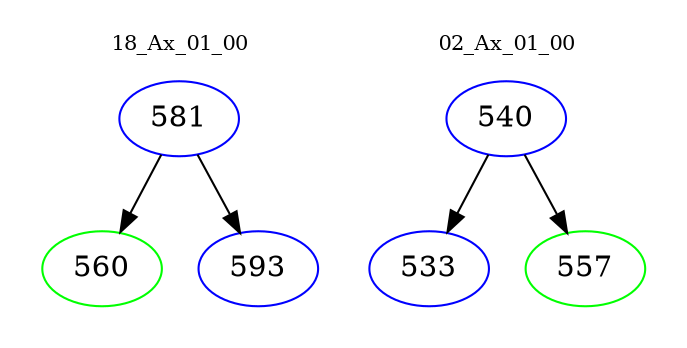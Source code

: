 digraph{
subgraph cluster_0 {
color = white
label = "18_Ax_01_00";
fontsize=10;
T0_581 [label="581", color="blue"]
T0_581 -> T0_560 [color="black"]
T0_560 [label="560", color="green"]
T0_581 -> T0_593 [color="black"]
T0_593 [label="593", color="blue"]
}
subgraph cluster_1 {
color = white
label = "02_Ax_01_00";
fontsize=10;
T1_540 [label="540", color="blue"]
T1_540 -> T1_533 [color="black"]
T1_533 [label="533", color="blue"]
T1_540 -> T1_557 [color="black"]
T1_557 [label="557", color="green"]
}
}
